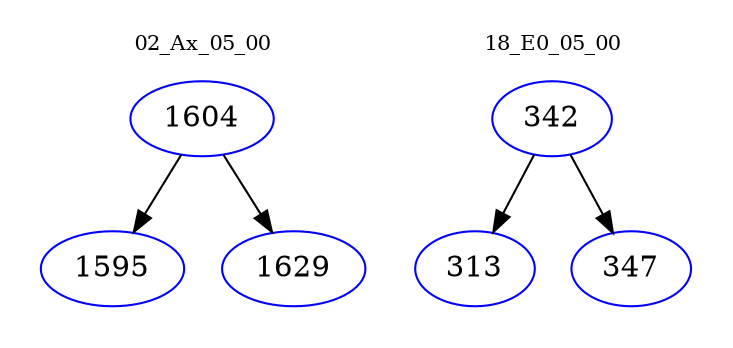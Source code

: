 digraph{
subgraph cluster_0 {
color = white
label = "02_Ax_05_00";
fontsize=10;
T0_1604 [label="1604", color="blue"]
T0_1604 -> T0_1595 [color="black"]
T0_1595 [label="1595", color="blue"]
T0_1604 -> T0_1629 [color="black"]
T0_1629 [label="1629", color="blue"]
}
subgraph cluster_1 {
color = white
label = "18_E0_05_00";
fontsize=10;
T1_342 [label="342", color="blue"]
T1_342 -> T1_313 [color="black"]
T1_313 [label="313", color="blue"]
T1_342 -> T1_347 [color="black"]
T1_347 [label="347", color="blue"]
}
}

